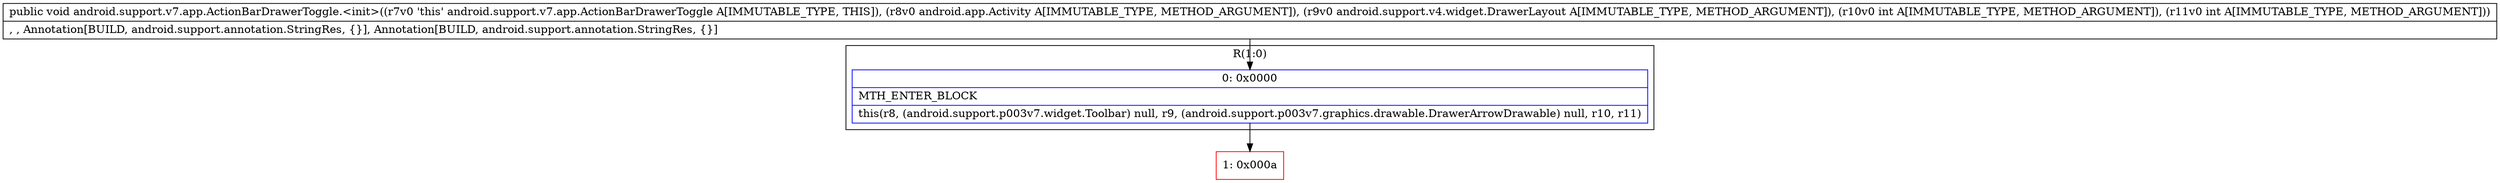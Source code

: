 digraph "CFG forandroid.support.v7.app.ActionBarDrawerToggle.\<init\>(Landroid\/app\/Activity;Landroid\/support\/v4\/widget\/DrawerLayout;II)V" {
subgraph cluster_Region_1395658073 {
label = "R(1:0)";
node [shape=record,color=blue];
Node_0 [shape=record,label="{0\:\ 0x0000|MTH_ENTER_BLOCK\l|this(r8, (android.support.p003v7.widget.Toolbar) null, r9, (android.support.p003v7.graphics.drawable.DrawerArrowDrawable) null, r10, r11)\l}"];
}
Node_1 [shape=record,color=red,label="{1\:\ 0x000a}"];
MethodNode[shape=record,label="{public void android.support.v7.app.ActionBarDrawerToggle.\<init\>((r7v0 'this' android.support.v7.app.ActionBarDrawerToggle A[IMMUTABLE_TYPE, THIS]), (r8v0 android.app.Activity A[IMMUTABLE_TYPE, METHOD_ARGUMENT]), (r9v0 android.support.v4.widget.DrawerLayout A[IMMUTABLE_TYPE, METHOD_ARGUMENT]), (r10v0 int A[IMMUTABLE_TYPE, METHOD_ARGUMENT]), (r11v0 int A[IMMUTABLE_TYPE, METHOD_ARGUMENT]))  | , , Annotation[BUILD, android.support.annotation.StringRes, \{\}], Annotation[BUILD, android.support.annotation.StringRes, \{\}]\l}"];
MethodNode -> Node_0;
Node_0 -> Node_1;
}


